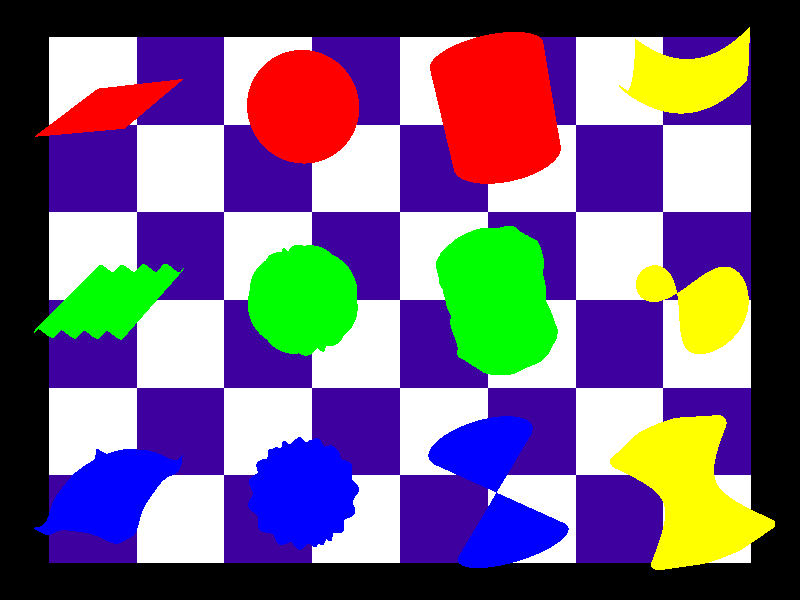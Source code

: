 //	Persistence of Vision Raytracer Version 3.5 Scene Description File
//	File: isosurfaces.pov
//	Last updated: 8/5/01
//	Author: Chris Huff
//	Description: Various isosurfaces.
//	From left to right, top to bottom:
//	1: simple plane
//	2: simple sphere
//	3: simple cylinder
//	4: parabolic (like a headlight reflector)

//	5: parallel ripples on a plane
//	6: radial ridges on a sphere
//	7: a bumpy cylinder
//	8: a potato chip

//	9: radial ripples on a plane
//	10: dog chew toy
//	11: simple cone (cylinder with varying radius)
//		This can be made single-ended, replace abs(y) with max(y, 0).
//	12: a kind of spindle shape
//
// -w320 -h240
// -w800 -h600 +a0.3
//
//*******************************************

#version 3.5;

#include "colors.inc"
#include "functions.inc"

//-------------------------------------------
global_settings {
	assumed_gamma 1
}

#declare CamLoc = < 0, 0,-10>;

camera {
	location CamLoc
	look_at < 0, 0, 0>
	angle 45
}

light_source {CamLoc color White*0.35}
light_source {<-50, 150,-75> color White}

box {<-4,-3, 1>, < 4, 3, 2>
	texture {
		pigment {checker color rgb < 0.05, 0, 0.35>, color White}
		finish {ambient 0 diffuse 1}
	}
}
//-------------------------------------------

#declare IsoFinish =
finish {
	ambient 0 diffuse 1
	specular 1 roughness 0.02
	brilliance 2
}

isosurface {
	function {y}
	threshold 0
	contained_by {box {<-1,-1,-1>, < 1, 1, 1>}}
	open
	texture {
		pigment {color Red}
		finish {IsoFinish}
	}
	scale 1/vlength(1)
	rotate <-36, 24, 0>
	translate <-3, 2, 0>
}
isosurface {
	function {sqrt(x*x + y*y + z*z) - 1}
	threshold 0
	contained_by {box {<-1,-1,-1>, < 1, 1, 1>}}
	texture {
		pigment {color Red}
		finish {IsoFinish}
	}
	scale 1/vlength(1)
	rotate <-36, 24, 0>
	translate <-1, 2, 0>
}
isosurface {
	function {sqrt(x*x + z*z) - 1}
	threshold 0
	contained_by {box {<-1,-1,-1>, < 1, 1, 1>}}
	texture {
		pigment {color Red}
		finish {IsoFinish}
	}
	scale 1/vlength(1)
	rotate <-36, 24, 0>
	translate < 1, 2, 0>
}


isosurface {
	function {y - sin(x*4*pi)*0.1}
	threshold 0
	max_gradient 1.4
	contained_by {box {<-1,-1,-1>, < 1, 1, 1>}}
	open
	texture {
		pigment {color Green}
		finish {IsoFinish}
	}
	scale 1/vlength(1)
	rotate <-36, 24, 0>
	translate <-3, 0, 0>
}
//atan(x, z) = angle around y axis in radians
isosurface {
	function {
		sqrt(x*x + y*y + z*z) - 0.9
		+ sin(12*atan2(x, z))*0.1
	}
	threshold 0
	max_gradient 150
	contained_by {sphere {< 0, 0, 0>, 1}}
	texture {
		pigment {color Green}
		finish {IsoFinish}
	}
	scale 1/vlength(1)
	rotate <-36, 24, 0>
	translate <-1, 0, 0>
}
isosurface {
	function {
		sqrt(x*x + z*z) - 1
		+ f_noise3d(x*3, y*3, z*3)*0.25
	}
	threshold 0
	max_gradient 2
	contained_by {box {<-1,-1,-1>, < 1, 1, 1>}}
	texture {
		pigment {color Green}
		finish {IsoFinish}
	}
	scale 1/vlength(1)
	rotate <-36, 24, 0>
	translate < 1, 0, 0>
}



isosurface {
	function {y - cos(sqrt(x*x + z*z)*4*pi)*0.1}
	threshold 0
	contained_by {box {<-1,-1,-1>, < 1, 1, 1>}}
	max_gradient 2
	open
	texture {
		pigment {color Blue}
		finish {IsoFinish}
	}
	scale 1/vlength(1)
	rotate <-36, 24, 0>
	translate <-3,-2, 0>
}

//atan(x, z) = angle around y axis in radians
isosurface {
	function {
		sqrt(x*x + y*y + z*z) - 0.9
		+ sin(12*atan2(x, z))*sin(8*atan2(y, sqrt(x*x + z*z)))*0.1
	}
	threshold 0
	max_gradient 8.5
	contained_by {sphere {< 0, 0, 0>, 1}}
	texture {
		pigment {color Blue}
		finish {IsoFinish}
	}
	scale 1/vlength(1)
	rotate <-36, 24, 0>
	translate <-1,-2, 0>
}
isosurface {
	function {sqrt(x*x + z*z) - abs(y)}
	threshold 0
	max_gradient 1.4
	contained_by {box {<-1,-1,-1>, < 1, 1, 1>}}
	texture {
		pigment {color Blue}
		finish {IsoFinish}
	}
	scale 1/vlength(1)
	rotate < 36,-24, 0>
	translate < 1,-2, 0>
}

isosurface {
	function {y - (x*x + z*z)*0.5}
	threshold 0
	max_gradient 1.5
	contained_by {box {<-1,-1,-1>, < 1, 1, 1>}}
	open
	texture {
		pigment {color Yellow}
		finish {IsoFinish}
	}
	scale 1/vlength(1)
	rotate <-36, 24, 0>
	translate < 3, 2, 0>
}

isosurface {
	function {y - x*x + z*z}
	threshold 0
	max_gradient 2.3
	contained_by {sphere {< 0, 0, 0>, 1}}
	open
	texture {
		pigment {color Yellow}
		finish {IsoFinish}
	}
	scale 1/vlength(1)
	rotate <-36,-24, 0>
	translate < 3, 0, 0>
}

isosurface {
	function {x*x + z*z - y*y - 0.25}
	threshold 0
	max_gradient 3.5
	contained_by {box {<-1,-1,-1>, < 1, 1, 1>}}
	texture {
		pigment {color Yellow}
		finish {IsoFinish}
	}
	scale 1/vlength(1)
	rotate < 36,-24, 0>
	translate < 3,-2, 0>
} 

//*******************************************

